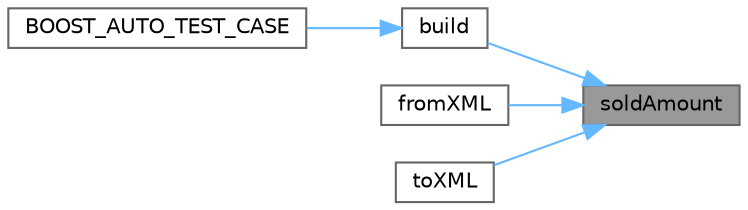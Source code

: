 digraph "soldAmount"
{
 // INTERACTIVE_SVG=YES
 // LATEX_PDF_SIZE
  bgcolor="transparent";
  edge [fontname=Helvetica,fontsize=10,labelfontname=Helvetica,labelfontsize=10];
  node [fontname=Helvetica,fontsize=10,shape=box,height=0.2,width=0.4];
  rankdir="RL";
  Node1 [label="soldAmount",height=0.2,width=0.4,color="gray40", fillcolor="grey60", style="filled", fontcolor="black",tooltip=" "];
  Node1 -> Node2 [dir="back",color="steelblue1",style="solid"];
  Node2 [label="build",height=0.2,width=0.4,color="grey40", fillcolor="white", style="filled",URL="$classore_1_1data_1_1_fx_option.html#af7b69d5b18d278257927e32b10a23ee6",tooltip="Build QuantLib/QuantExt instrument, link pricing engine."];
  Node2 -> Node3 [dir="back",color="steelblue1",style="solid"];
  Node3 [label="BOOST_AUTO_TEST_CASE",height=0.2,width=0.4,color="grey40", fillcolor="white", style="filled",URL="$test_2fxoption_8cpp.html#a321417ba3c97d0524c8fa2d8acb97d72",tooltip=" "];
  Node1 -> Node4 [dir="back",color="steelblue1",style="solid"];
  Node4 [label="fromXML",height=0.2,width=0.4,color="grey40", fillcolor="white", style="filled",URL="$classore_1_1data_1_1_fx_option.html#a7741ae0fc924943de5bfe02928262eb7",tooltip=" "];
  Node1 -> Node5 [dir="back",color="steelblue1",style="solid"];
  Node5 [label="toXML",height=0.2,width=0.4,color="grey40", fillcolor="white", style="filled",URL="$classore_1_1data_1_1_fx_option.html#a7efefb9270d6c4933e4c96de0771f17a",tooltip=" "];
}
